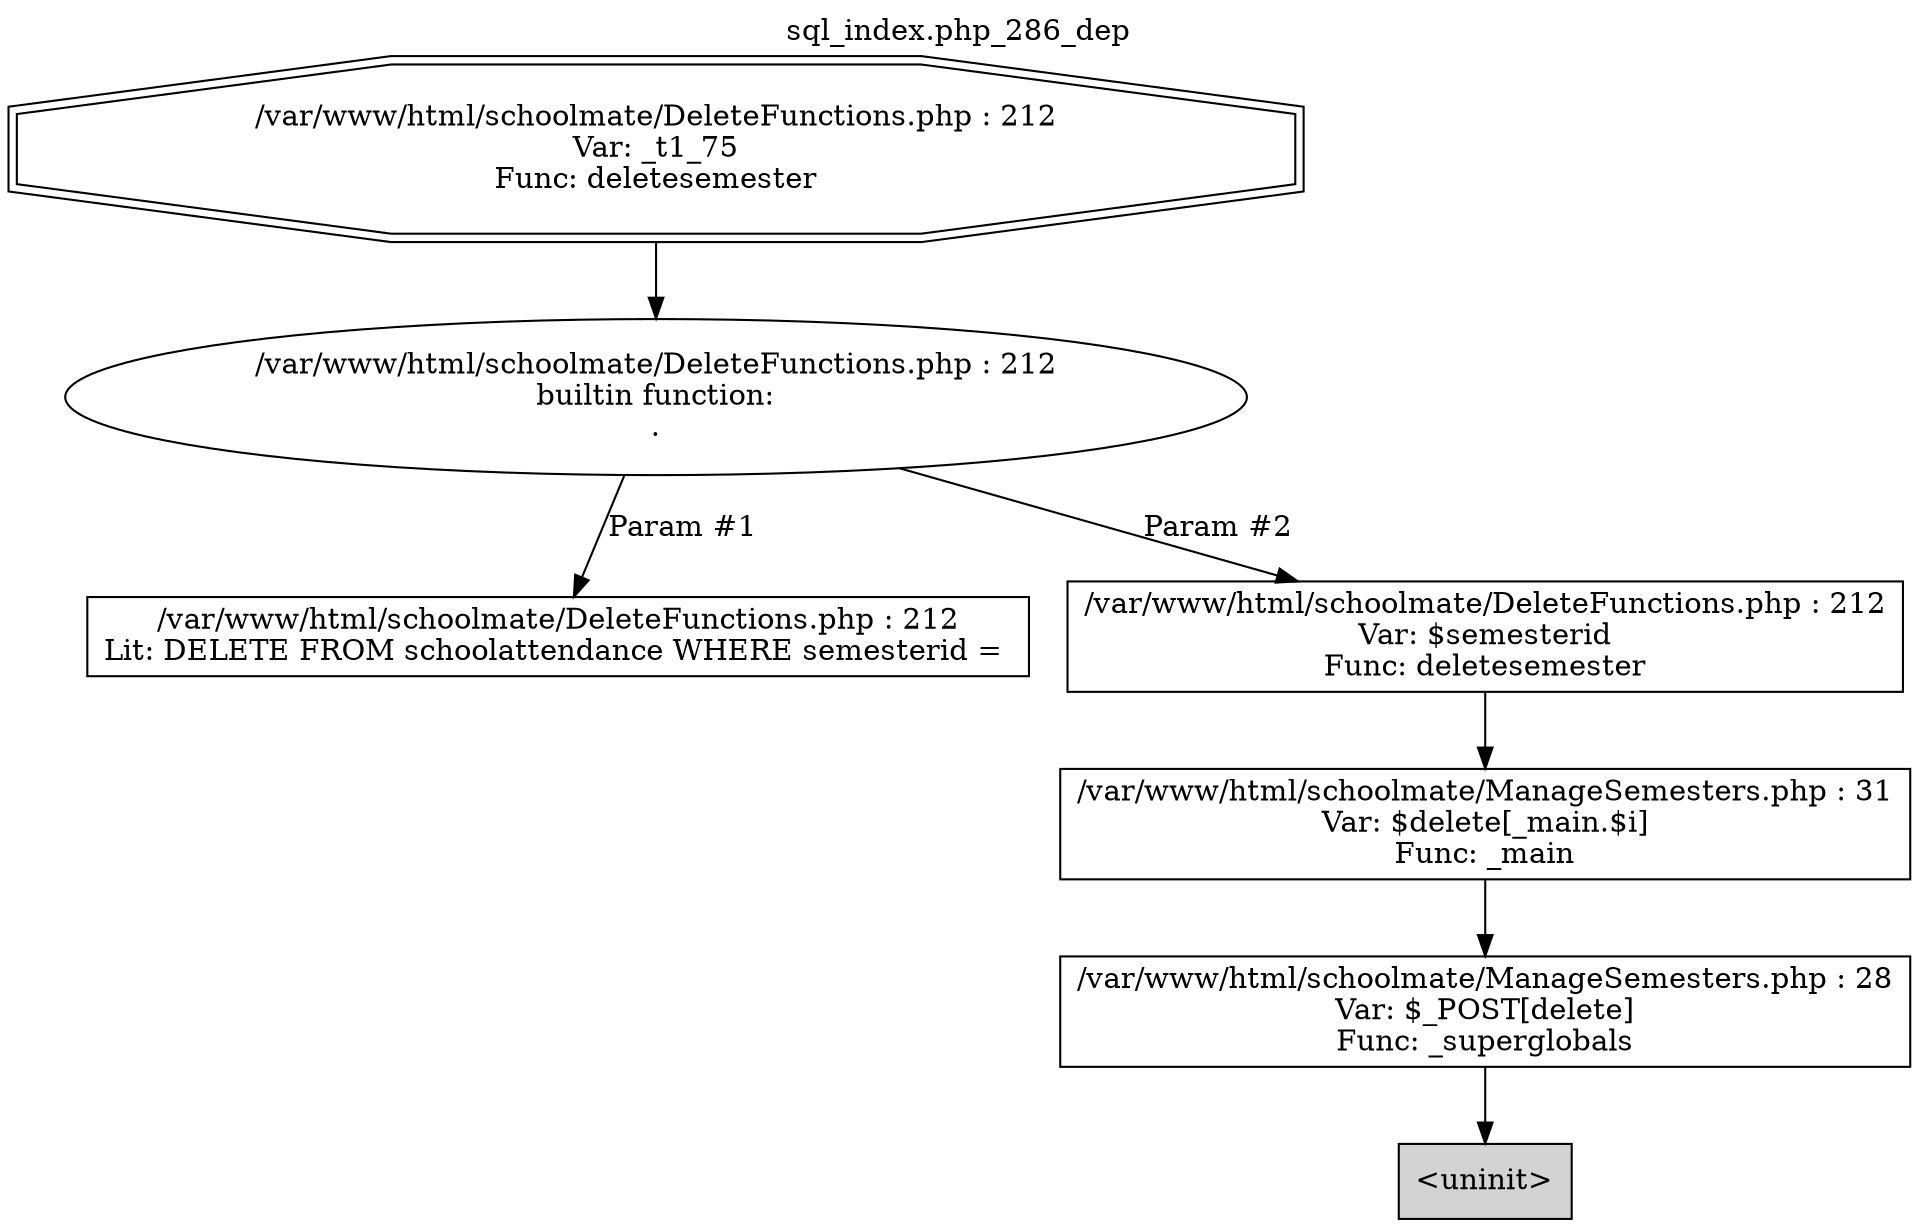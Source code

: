 digraph cfg {
  label="sql_index.php_286_dep";
  labelloc=t;
  n1 [shape=doubleoctagon, label="/var/www/html/schoolmate/DeleteFunctions.php : 212\nVar: _t1_75\nFunc: deletesemester\n"];
  n2 [shape=ellipse, label="/var/www/html/schoolmate/DeleteFunctions.php : 212\nbuiltin function:\n.\n"];
  n3 [shape=box, label="/var/www/html/schoolmate/DeleteFunctions.php : 212\nLit: DELETE FROM schoolattendance WHERE semesterid = \n"];
  n4 [shape=box, label="/var/www/html/schoolmate/DeleteFunctions.php : 212\nVar: $semesterid\nFunc: deletesemester\n"];
  n5 [shape=box, label="/var/www/html/schoolmate/ManageSemesters.php : 31\nVar: $delete[_main.$i]\nFunc: _main\n"];
  n6 [shape=box, label="/var/www/html/schoolmate/ManageSemesters.php : 28\nVar: $_POST[delete]\nFunc: _superglobals\n"];
  n7 [shape=box, label="<uninit>",style=filled];
  n1 -> n2;
  n2 -> n3[label="Param #1"];
  n2 -> n4[label="Param #2"];
  n6 -> n7;
  n5 -> n6;
  n4 -> n5;
}
